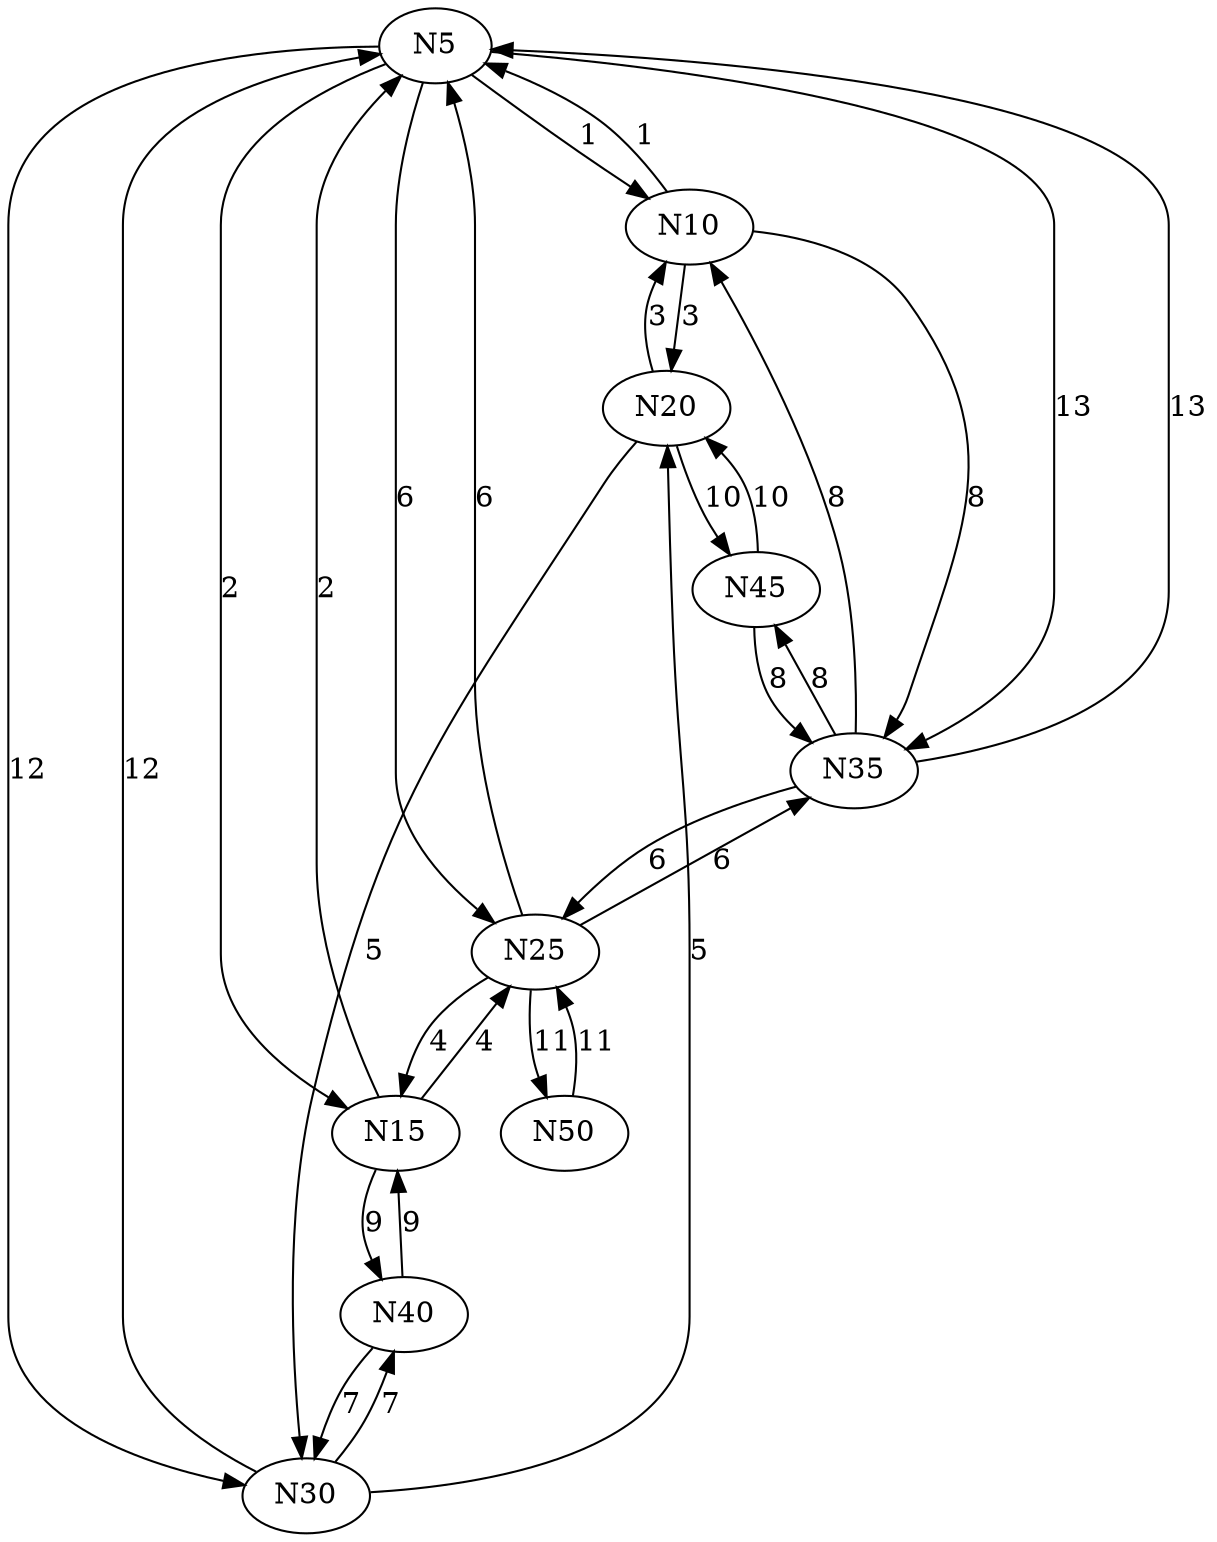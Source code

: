 digraph sample
{
    N5 -> N10 [label=1];
    N5 -> N15 [label=2];
    N5 -> N25 [label=6];
    N5 -> N30 [label=12];
    N5 -> N35 [label=13];
    N10 -> N5 [label=1];
    N10 -> N20 [label=3];
    N10 -> N35 [label=8];
    N15 -> N40 [label=9];
    N15 -> N5 [label=2];
    N15 -> N25 [label=4];
    N20 -> N45 [label=10];
    N20 -> N10 [label=3];
    N20 -> N30 [label=5];
    N25 -> N5 [label=6];
    N25 -> N15 [label=4];
    N25 -> N50 [label=11];
    N25 -> N35 [label=6];
    N30 -> N40 [label=7];
    N30 -> N5 [label=12];
    N30 -> N20 [label=5];
    N35 -> N45 [label=8];
    N35 -> N10 [label=8];
    N35 -> N5 [label=13];
    N35 -> N25 [label=6];
    N40 -> N15 [label=9];
    N40 -> N30 [label=7];
    N45 -> N20 [label=10];
    N45 -> N35 [label=8];
    N50 -> N25 [label=11];
}

